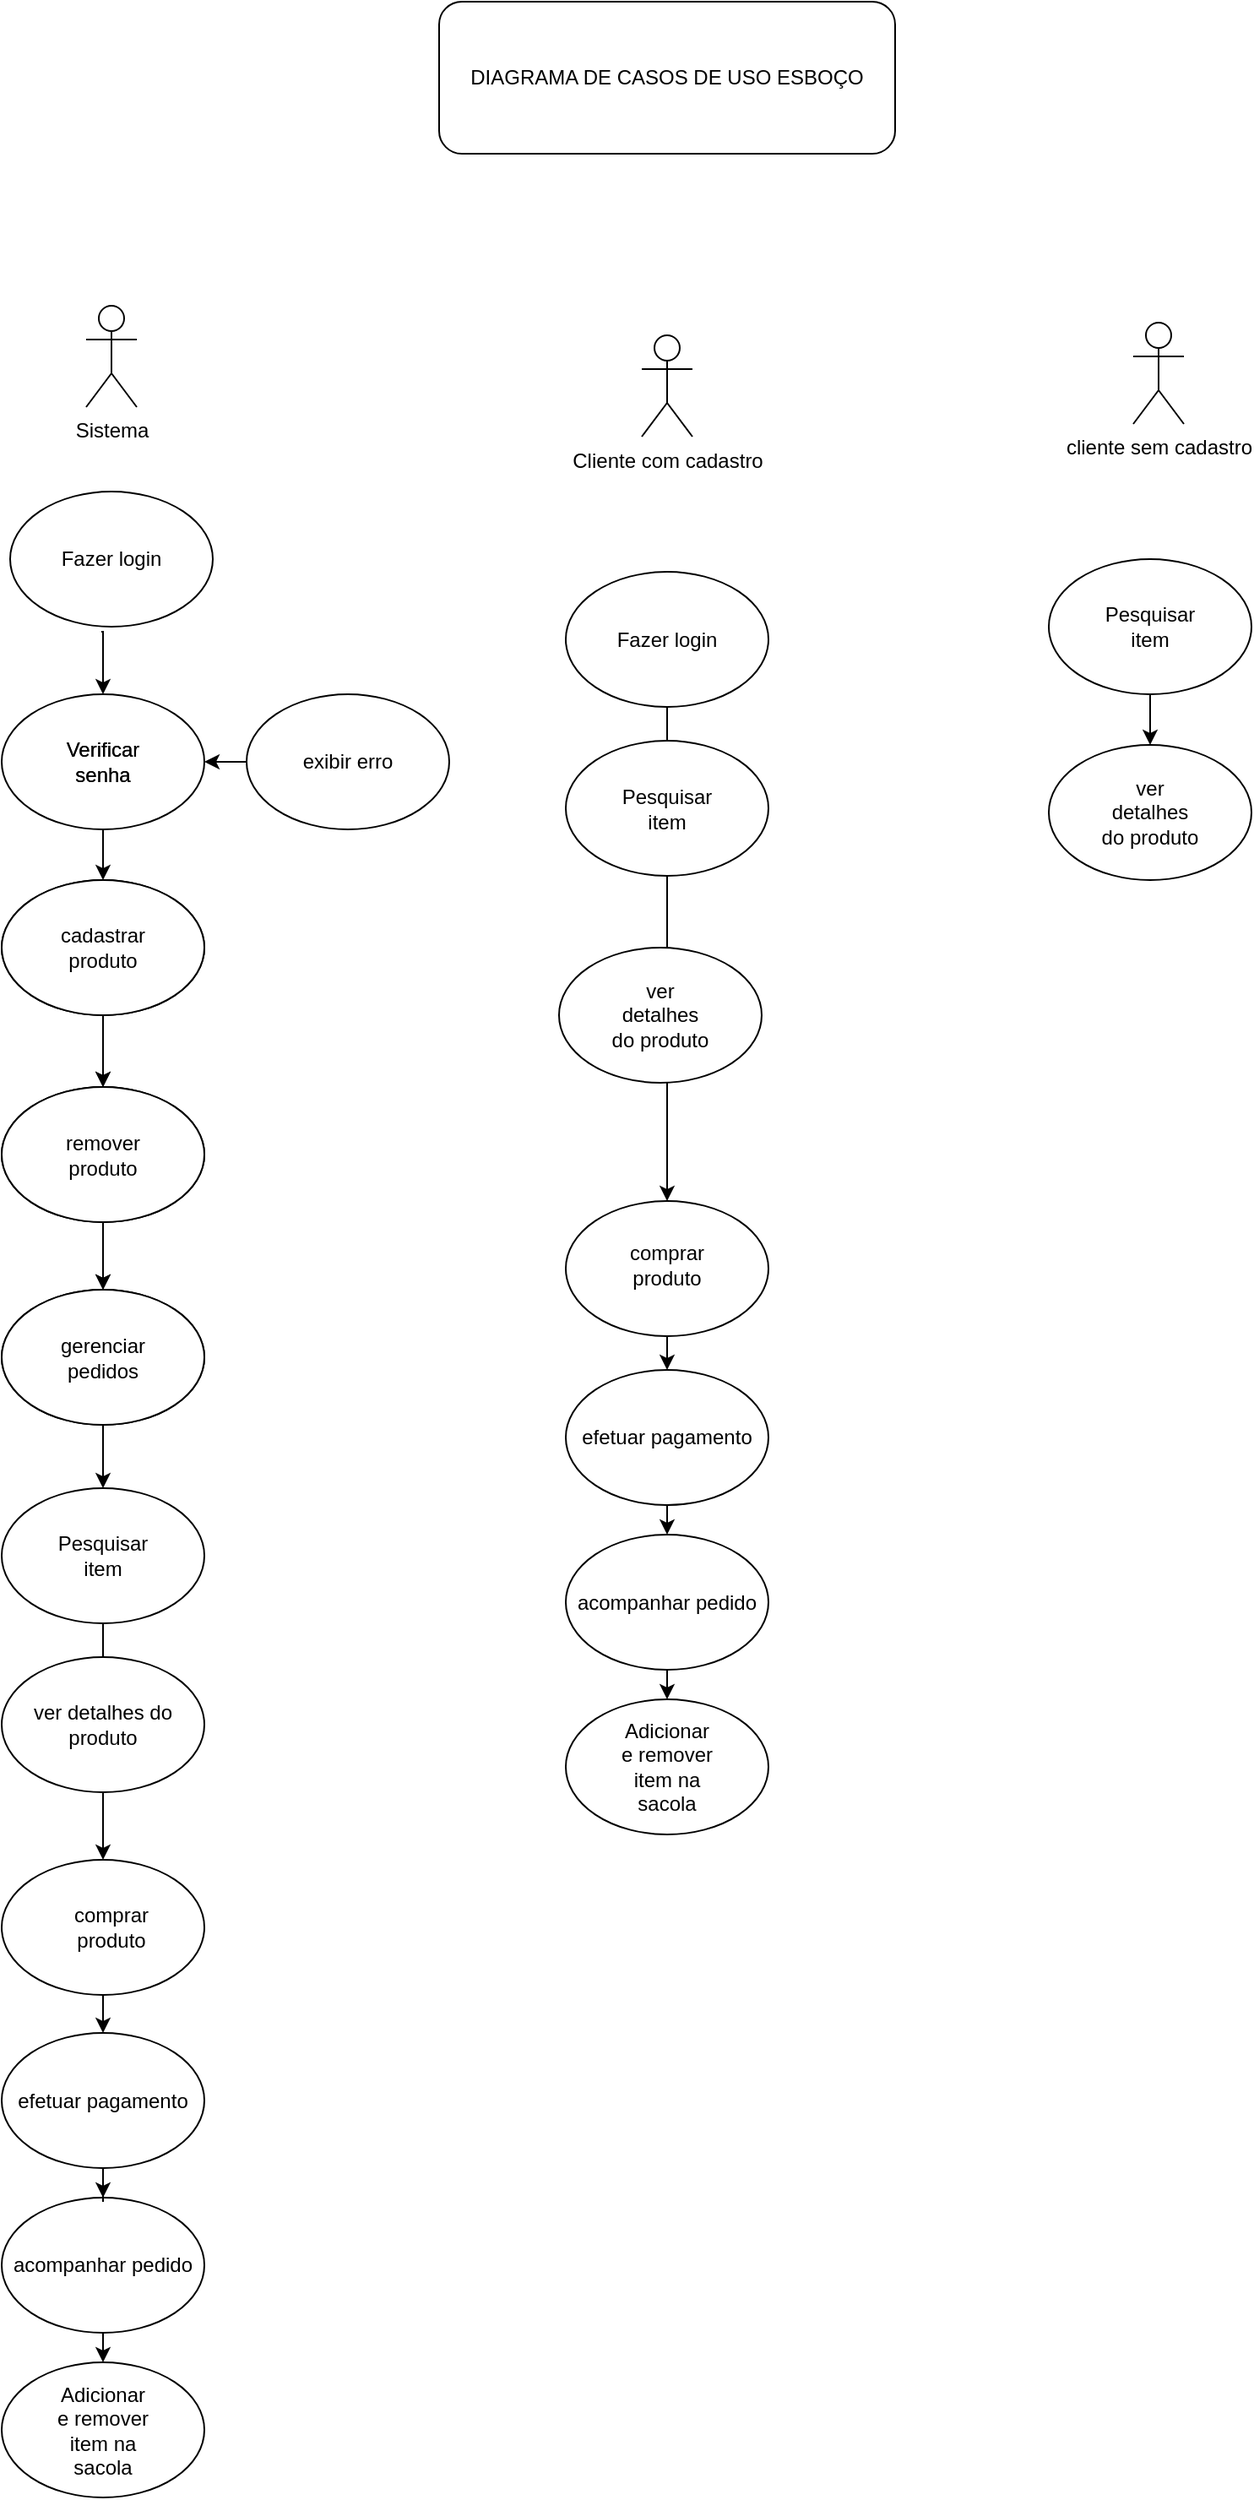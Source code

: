 <mxfile version="20.8.23" type="github">
  <diagram id="C5RBs43oDa-KdzZeNtuy" name="Page-1">
    <mxGraphModel dx="1120" dy="1653" grid="1" gridSize="10" guides="1" tooltips="1" connect="1" arrows="1" fold="1" page="1" pageScale="1" pageWidth="827" pageHeight="1169" math="0" shadow="0">
      <root>
        <mxCell id="WIyWlLk6GJQsqaUBKTNV-0" />
        <mxCell id="WIyWlLk6GJQsqaUBKTNV-1" parent="WIyWlLk6GJQsqaUBKTNV-0" />
        <mxCell id="Lj9C9rfpii2XJ6XcayEx-0" value="" style="ellipse;whiteSpace=wrap;html=1;" parent="WIyWlLk6GJQsqaUBKTNV-1" vertex="1">
          <mxGeometry x="354" y="7.5" width="120" height="80" as="geometry" />
        </mxCell>
        <mxCell id="Oyahzc3uQ8iqcGAoUXIq-35" value="" style="edgeStyle=orthogonalEdgeStyle;rounded=0;orthogonalLoop=1;jettySize=auto;html=1;exitX=0.5;exitY=1;exitDx=0;exitDy=0;" edge="1" parent="WIyWlLk6GJQsqaUBKTNV-1" source="Lj9C9rfpii2XJ6XcayEx-0" target="Lj9C9rfpii2XJ6XcayEx-7">
          <mxGeometry relative="1" as="geometry" />
        </mxCell>
        <mxCell id="Lj9C9rfpii2XJ6XcayEx-2" value="Fazer login" style="text;strokeColor=none;align=center;fillColor=none;html=1;verticalAlign=middle;whiteSpace=wrap;rounded=0;" parent="WIyWlLk6GJQsqaUBKTNV-1" vertex="1">
          <mxGeometry x="379" y="30" width="70" height="35" as="geometry" />
        </mxCell>
        <mxCell id="Lj9C9rfpii2XJ6XcayEx-3" value="" style="ellipse;whiteSpace=wrap;html=1;" parent="WIyWlLk6GJQsqaUBKTNV-1" vertex="1">
          <mxGeometry x="354" y="675" width="120" height="80" as="geometry" />
        </mxCell>
        <mxCell id="Lj9C9rfpii2XJ6XcayEx-4" value="Adicionar e remover item na sacola" style="text;strokeColor=none;align=center;fillColor=none;html=1;verticalAlign=middle;whiteSpace=wrap;rounded=0;" parent="WIyWlLk6GJQsqaUBKTNV-1" vertex="1">
          <mxGeometry x="384" y="700" width="60" height="30" as="geometry" />
        </mxCell>
        <mxCell id="Oyahzc3uQ8iqcGAoUXIq-36" style="edgeStyle=orthogonalEdgeStyle;rounded=0;orthogonalLoop=1;jettySize=auto;html=1;exitX=0.5;exitY=1;exitDx=0;exitDy=0;" edge="1" parent="WIyWlLk6GJQsqaUBKTNV-1" source="Lj9C9rfpii2XJ6XcayEx-6" target="Lj9C9rfpii2XJ6XcayEx-26">
          <mxGeometry relative="1" as="geometry" />
        </mxCell>
        <mxCell id="Lj9C9rfpii2XJ6XcayEx-6" value="" style="ellipse;whiteSpace=wrap;html=1;" parent="WIyWlLk6GJQsqaUBKTNV-1" vertex="1">
          <mxGeometry x="354" y="107.5" width="120" height="80" as="geometry" />
        </mxCell>
        <mxCell id="Lj9C9rfpii2XJ6XcayEx-7" value="Pesquisar item" style="text;strokeColor=none;align=center;fillColor=none;html=1;verticalAlign=middle;whiteSpace=wrap;rounded=0;" parent="WIyWlLk6GJQsqaUBKTNV-1" vertex="1">
          <mxGeometry x="384" y="132.5" width="60" height="30" as="geometry" />
        </mxCell>
        <mxCell id="Oyahzc3uQ8iqcGAoUXIq-48" style="edgeStyle=orthogonalEdgeStyle;rounded=0;orthogonalLoop=1;jettySize=auto;html=1;exitX=0.5;exitY=1;exitDx=0;exitDy=0;" edge="1" parent="WIyWlLk6GJQsqaUBKTNV-1" source="Lj9C9rfpii2XJ6XcayEx-8" target="Oyahzc3uQ8iqcGAoUXIq-18">
          <mxGeometry relative="1" as="geometry" />
        </mxCell>
        <mxCell id="Lj9C9rfpii2XJ6XcayEx-8" value="" style="ellipse;whiteSpace=wrap;html=1;" parent="WIyWlLk6GJQsqaUBKTNV-1" vertex="1">
          <mxGeometry x="20" y="80" width="120" height="80" as="geometry" />
        </mxCell>
        <mxCell id="Lj9C9rfpii2XJ6XcayEx-9" value="Verificar senha" style="text;strokeColor=none;align=center;fillColor=none;html=1;verticalAlign=middle;whiteSpace=wrap;rounded=0;" parent="WIyWlLk6GJQsqaUBKTNV-1" vertex="1">
          <mxGeometry x="50" y="105" width="60" height="30" as="geometry" />
        </mxCell>
        <mxCell id="Oyahzc3uQ8iqcGAoUXIq-47" style="edgeStyle=orthogonalEdgeStyle;rounded=0;orthogonalLoop=1;jettySize=auto;html=1;entryX=1;entryY=0.5;entryDx=0;entryDy=0;" edge="1" parent="WIyWlLk6GJQsqaUBKTNV-1" source="Lj9C9rfpii2XJ6XcayEx-12" target="Lj9C9rfpii2XJ6XcayEx-8">
          <mxGeometry relative="1" as="geometry" />
        </mxCell>
        <mxCell id="Lj9C9rfpii2XJ6XcayEx-12" value="exibir erro" style="ellipse;whiteSpace=wrap;html=1;" parent="WIyWlLk6GJQsqaUBKTNV-1" vertex="1">
          <mxGeometry x="165" y="80" width="120" height="80" as="geometry" />
        </mxCell>
        <mxCell id="Lj9C9rfpii2XJ6XcayEx-13" value="Sistema" style="shape=umlActor;verticalLabelPosition=bottom;verticalAlign=top;html=1;outlineConnect=0;" parent="WIyWlLk6GJQsqaUBKTNV-1" vertex="1">
          <mxGeometry x="70" y="-150" width="30" height="60" as="geometry" />
        </mxCell>
        <mxCell id="Lj9C9rfpii2XJ6XcayEx-14" value="Cliente com cadastro" style="shape=umlActor;verticalLabelPosition=bottom;verticalAlign=top;html=1;outlineConnect=0;" parent="WIyWlLk6GJQsqaUBKTNV-1" vertex="1">
          <mxGeometry x="399" y="-132.5" width="30" height="60" as="geometry" />
        </mxCell>
        <mxCell id="Lj9C9rfpii2XJ6XcayEx-60" style="edgeStyle=orthogonalEdgeStyle;rounded=0;orthogonalLoop=1;jettySize=auto;html=1;exitX=0.5;exitY=1;exitDx=0;exitDy=0;" parent="WIyWlLk6GJQsqaUBKTNV-1" source="Lj9C9rfpii2XJ6XcayEx-20" target="Lj9C9rfpii2XJ6XcayEx-22" edge="1">
          <mxGeometry relative="1" as="geometry" />
        </mxCell>
        <mxCell id="Lj9C9rfpii2XJ6XcayEx-20" value="" style="ellipse;whiteSpace=wrap;html=1;" parent="WIyWlLk6GJQsqaUBKTNV-1" vertex="1">
          <mxGeometry x="20" y="190" width="120" height="80" as="geometry" />
        </mxCell>
        <mxCell id="Lj9C9rfpii2XJ6XcayEx-21" value="cadastrar produto" style="text;strokeColor=none;align=center;fillColor=none;html=1;verticalAlign=middle;whiteSpace=wrap;rounded=0;" parent="WIyWlLk6GJQsqaUBKTNV-1" vertex="1">
          <mxGeometry x="50" y="217.5" width="60" height="25" as="geometry" />
        </mxCell>
        <mxCell id="Lj9C9rfpii2XJ6XcayEx-61" style="edgeStyle=orthogonalEdgeStyle;rounded=0;orthogonalLoop=1;jettySize=auto;html=1;exitX=0.5;exitY=1;exitDx=0;exitDy=0;" parent="WIyWlLk6GJQsqaUBKTNV-1" source="Lj9C9rfpii2XJ6XcayEx-22" target="Lj9C9rfpii2XJ6XcayEx-24" edge="1">
          <mxGeometry relative="1" as="geometry" />
        </mxCell>
        <mxCell id="Lj9C9rfpii2XJ6XcayEx-22" value="" style="ellipse;whiteSpace=wrap;html=1;" parent="WIyWlLk6GJQsqaUBKTNV-1" vertex="1">
          <mxGeometry x="20" y="312.5" width="120" height="80" as="geometry" />
        </mxCell>
        <mxCell id="Lj9C9rfpii2XJ6XcayEx-23" value="remover produto" style="text;strokeColor=none;align=center;fillColor=none;html=1;verticalAlign=middle;whiteSpace=wrap;rounded=0;" parent="WIyWlLk6GJQsqaUBKTNV-1" vertex="1">
          <mxGeometry x="50" y="337.5" width="60" height="30" as="geometry" />
        </mxCell>
        <mxCell id="Lj9C9rfpii2XJ6XcayEx-24" value="" style="ellipse;whiteSpace=wrap;html=1;" parent="WIyWlLk6GJQsqaUBKTNV-1" vertex="1">
          <mxGeometry x="20" y="432.5" width="120" height="80" as="geometry" />
        </mxCell>
        <mxCell id="Lj9C9rfpii2XJ6XcayEx-25" value="gerenciar pedidos" style="text;strokeColor=none;align=center;fillColor=none;html=1;verticalAlign=middle;whiteSpace=wrap;rounded=0;" parent="WIyWlLk6GJQsqaUBKTNV-1" vertex="1">
          <mxGeometry x="50" y="457.5" width="60" height="30" as="geometry" />
        </mxCell>
        <mxCell id="Oyahzc3uQ8iqcGAoUXIq-37" style="edgeStyle=orthogonalEdgeStyle;rounded=0;orthogonalLoop=1;jettySize=auto;html=1;exitX=0.5;exitY=1;exitDx=0;exitDy=0;entryX=0.5;entryY=0;entryDx=0;entryDy=0;" edge="1" parent="WIyWlLk6GJQsqaUBKTNV-1" source="Lj9C9rfpii2XJ6XcayEx-26" target="Lj9C9rfpii2XJ6XcayEx-31">
          <mxGeometry relative="1" as="geometry" />
        </mxCell>
        <mxCell id="Lj9C9rfpii2XJ6XcayEx-26" value="" style="ellipse;whiteSpace=wrap;html=1;" parent="WIyWlLk6GJQsqaUBKTNV-1" vertex="1">
          <mxGeometry x="354" y="380" width="120" height="80" as="geometry" />
        </mxCell>
        <mxCell id="Lj9C9rfpii2XJ6XcayEx-27" value="comprar produto" style="text;strokeColor=none;align=center;fillColor=none;html=1;verticalAlign=middle;whiteSpace=wrap;rounded=0;" parent="WIyWlLk6GJQsqaUBKTNV-1" vertex="1">
          <mxGeometry x="384" y="402.5" width="60" height="30" as="geometry" />
        </mxCell>
        <mxCell id="Oyahzc3uQ8iqcGAoUXIq-45" style="edgeStyle=orthogonalEdgeStyle;rounded=0;orthogonalLoop=1;jettySize=auto;html=1;exitX=0.5;exitY=1;exitDx=0;exitDy=0;entryX=0.5;entryY=0;entryDx=0;entryDy=0;" edge="1" parent="WIyWlLk6GJQsqaUBKTNV-1" source="Lj9C9rfpii2XJ6XcayEx-29" target="Lj9C9rfpii2XJ6XcayEx-3">
          <mxGeometry relative="1" as="geometry" />
        </mxCell>
        <mxCell id="Lj9C9rfpii2XJ6XcayEx-29" value="acompanhar pedido" style="ellipse;whiteSpace=wrap;html=1;" parent="WIyWlLk6GJQsqaUBKTNV-1" vertex="1">
          <mxGeometry x="354" y="577.5" width="120" height="80" as="geometry" />
        </mxCell>
        <mxCell id="Oyahzc3uQ8iqcGAoUXIq-38" style="edgeStyle=orthogonalEdgeStyle;rounded=0;orthogonalLoop=1;jettySize=auto;html=1;exitX=0.5;exitY=1;exitDx=0;exitDy=0;entryX=0.5;entryY=0;entryDx=0;entryDy=0;" edge="1" parent="WIyWlLk6GJQsqaUBKTNV-1" source="Lj9C9rfpii2XJ6XcayEx-31" target="Lj9C9rfpii2XJ6XcayEx-29">
          <mxGeometry relative="1" as="geometry" />
        </mxCell>
        <mxCell id="Lj9C9rfpii2XJ6XcayEx-31" value="efetuar pagamento" style="ellipse;whiteSpace=wrap;html=1;" parent="WIyWlLk6GJQsqaUBKTNV-1" vertex="1">
          <mxGeometry x="354" y="480" width="120" height="80" as="geometry" />
        </mxCell>
        <mxCell id="Ea6ffc3Ky_lU9VI0Lc0e-0" value="DIAGRAMA DE CASOS DE USO ESBOÇO" style="rounded=1;whiteSpace=wrap;html=1;" parent="WIyWlLk6GJQsqaUBKTNV-1" vertex="1">
          <mxGeometry x="279" y="-330" width="270" height="90" as="geometry" />
        </mxCell>
        <mxCell id="Oyahzc3uQ8iqcGAoUXIq-55" style="edgeStyle=orthogonalEdgeStyle;rounded=0;orthogonalLoop=1;jettySize=auto;html=1;exitX=0.5;exitY=1;exitDx=0;exitDy=0;" edge="1" parent="WIyWlLk6GJQsqaUBKTNV-1" source="Oyahzc3uQ8iqcGAoUXIq-8" target="Oyahzc3uQ8iqcGAoUXIq-49">
          <mxGeometry relative="1" as="geometry" />
        </mxCell>
        <mxCell id="Oyahzc3uQ8iqcGAoUXIq-8" value="" style="ellipse;whiteSpace=wrap;html=1;" vertex="1" parent="WIyWlLk6GJQsqaUBKTNV-1">
          <mxGeometry x="640" width="120" height="80" as="geometry" />
        </mxCell>
        <mxCell id="Oyahzc3uQ8iqcGAoUXIq-9" value="Pesquisar item" style="text;strokeColor=none;align=center;fillColor=none;html=1;verticalAlign=middle;whiteSpace=wrap;rounded=0;" vertex="1" parent="WIyWlLk6GJQsqaUBKTNV-1">
          <mxGeometry x="670" y="25" width="60" height="30" as="geometry" />
        </mxCell>
        <mxCell id="Oyahzc3uQ8iqcGAoUXIq-10" value="cliente sem cadastro" style="shape=umlActor;verticalLabelPosition=bottom;verticalAlign=top;html=1;outlineConnect=0;" vertex="1" parent="WIyWlLk6GJQsqaUBKTNV-1">
          <mxGeometry x="690" y="-140" width="30" height="60" as="geometry" />
        </mxCell>
        <mxCell id="Oyahzc3uQ8iqcGAoUXIq-16" value="Verificar senha" style="text;strokeColor=none;align=center;fillColor=none;html=1;verticalAlign=middle;whiteSpace=wrap;rounded=0;" vertex="1" parent="WIyWlLk6GJQsqaUBKTNV-1">
          <mxGeometry x="50" y="105" width="60" height="30" as="geometry" />
        </mxCell>
        <mxCell id="Oyahzc3uQ8iqcGAoUXIq-17" style="edgeStyle=orthogonalEdgeStyle;rounded=0;orthogonalLoop=1;jettySize=auto;html=1;exitX=0.5;exitY=1;exitDx=0;exitDy=0;" edge="1" source="Oyahzc3uQ8iqcGAoUXIq-18" target="Oyahzc3uQ8iqcGAoUXIq-21" parent="WIyWlLk6GJQsqaUBKTNV-1">
          <mxGeometry relative="1" as="geometry" />
        </mxCell>
        <mxCell id="Oyahzc3uQ8iqcGAoUXIq-18" value="" style="ellipse;whiteSpace=wrap;html=1;" vertex="1" parent="WIyWlLk6GJQsqaUBKTNV-1">
          <mxGeometry x="20" y="190" width="120" height="80" as="geometry" />
        </mxCell>
        <mxCell id="Oyahzc3uQ8iqcGAoUXIq-19" value="cadastrar produto" style="text;strokeColor=none;align=center;fillColor=none;html=1;verticalAlign=middle;whiteSpace=wrap;rounded=0;" vertex="1" parent="WIyWlLk6GJQsqaUBKTNV-1">
          <mxGeometry x="50" y="217.5" width="60" height="25" as="geometry" />
        </mxCell>
        <mxCell id="Oyahzc3uQ8iqcGAoUXIq-20" style="edgeStyle=orthogonalEdgeStyle;rounded=0;orthogonalLoop=1;jettySize=auto;html=1;exitX=0.5;exitY=1;exitDx=0;exitDy=0;" edge="1" source="Oyahzc3uQ8iqcGAoUXIq-21" target="Oyahzc3uQ8iqcGAoUXIq-23" parent="WIyWlLk6GJQsqaUBKTNV-1">
          <mxGeometry relative="1" as="geometry" />
        </mxCell>
        <mxCell id="Oyahzc3uQ8iqcGAoUXIq-21" value="" style="ellipse;whiteSpace=wrap;html=1;" vertex="1" parent="WIyWlLk6GJQsqaUBKTNV-1">
          <mxGeometry x="20" y="312.5" width="120" height="80" as="geometry" />
        </mxCell>
        <mxCell id="Oyahzc3uQ8iqcGAoUXIq-22" value="remover produto" style="text;strokeColor=none;align=center;fillColor=none;html=1;verticalAlign=middle;whiteSpace=wrap;rounded=0;" vertex="1" parent="WIyWlLk6GJQsqaUBKTNV-1">
          <mxGeometry x="50" y="337.5" width="60" height="30" as="geometry" />
        </mxCell>
        <mxCell id="Oyahzc3uQ8iqcGAoUXIq-40" style="edgeStyle=orthogonalEdgeStyle;rounded=0;orthogonalLoop=1;jettySize=auto;html=1;exitX=0.5;exitY=1;exitDx=0;exitDy=0;" edge="1" parent="WIyWlLk6GJQsqaUBKTNV-1" source="Oyahzc3uQ8iqcGAoUXIq-23" target="Oyahzc3uQ8iqcGAoUXIq-29">
          <mxGeometry relative="1" as="geometry" />
        </mxCell>
        <mxCell id="Oyahzc3uQ8iqcGAoUXIq-23" value="" style="ellipse;whiteSpace=wrap;html=1;" vertex="1" parent="WIyWlLk6GJQsqaUBKTNV-1">
          <mxGeometry x="20" y="432.5" width="120" height="80" as="geometry" />
        </mxCell>
        <mxCell id="Oyahzc3uQ8iqcGAoUXIq-24" value="gerenciar pedidos" style="text;strokeColor=none;align=center;fillColor=none;html=1;verticalAlign=middle;whiteSpace=wrap;rounded=0;" vertex="1" parent="WIyWlLk6GJQsqaUBKTNV-1">
          <mxGeometry x="50" y="457.5" width="60" height="30" as="geometry" />
        </mxCell>
        <mxCell id="Oyahzc3uQ8iqcGAoUXIq-25" value="" style="ellipse;whiteSpace=wrap;html=1;" vertex="1" parent="WIyWlLk6GJQsqaUBKTNV-1">
          <mxGeometry x="25" y="-40" width="120" height="80" as="geometry" />
        </mxCell>
        <mxCell id="Oyahzc3uQ8iqcGAoUXIq-46" style="edgeStyle=orthogonalEdgeStyle;rounded=0;orthogonalLoop=1;jettySize=auto;html=1;entryX=0.5;entryY=0;entryDx=0;entryDy=0;exitX=0.45;exitY=1.038;exitDx=0;exitDy=0;exitPerimeter=0;" edge="1" parent="WIyWlLk6GJQsqaUBKTNV-1" source="Oyahzc3uQ8iqcGAoUXIq-25" target="Lj9C9rfpii2XJ6XcayEx-8">
          <mxGeometry relative="1" as="geometry" />
        </mxCell>
        <mxCell id="Oyahzc3uQ8iqcGAoUXIq-26" value="Fazer login" style="text;strokeColor=none;align=center;fillColor=none;html=1;verticalAlign=middle;whiteSpace=wrap;rounded=0;" vertex="1" parent="WIyWlLk6GJQsqaUBKTNV-1">
          <mxGeometry x="50" y="-17.5" width="70" height="35" as="geometry" />
        </mxCell>
        <mxCell id="Oyahzc3uQ8iqcGAoUXIq-27" value="" style="ellipse;whiteSpace=wrap;html=1;" vertex="1" parent="WIyWlLk6GJQsqaUBKTNV-1">
          <mxGeometry x="20" y="1067.5" width="120" height="80" as="geometry" />
        </mxCell>
        <mxCell id="Oyahzc3uQ8iqcGAoUXIq-28" value="Adicionar e remover item na sacola" style="text;strokeColor=none;align=center;fillColor=none;html=1;verticalAlign=middle;whiteSpace=wrap;rounded=0;" vertex="1" parent="WIyWlLk6GJQsqaUBKTNV-1">
          <mxGeometry x="50" y="1092.5" width="60" height="30" as="geometry" />
        </mxCell>
        <mxCell id="Oyahzc3uQ8iqcGAoUXIq-41" style="edgeStyle=orthogonalEdgeStyle;rounded=0;orthogonalLoop=1;jettySize=auto;html=1;exitX=0.5;exitY=1;exitDx=0;exitDy=0;" edge="1" parent="WIyWlLk6GJQsqaUBKTNV-1" source="Oyahzc3uQ8iqcGAoUXIq-29" target="Oyahzc3uQ8iqcGAoUXIq-31">
          <mxGeometry relative="1" as="geometry" />
        </mxCell>
        <mxCell id="Oyahzc3uQ8iqcGAoUXIq-29" value="" style="ellipse;whiteSpace=wrap;html=1;" vertex="1" parent="WIyWlLk6GJQsqaUBKTNV-1">
          <mxGeometry x="20" y="550" width="120" height="80" as="geometry" />
        </mxCell>
        <mxCell id="Oyahzc3uQ8iqcGAoUXIq-30" value="Pesquisar item" style="text;strokeColor=none;align=center;fillColor=none;html=1;verticalAlign=middle;whiteSpace=wrap;rounded=0;" vertex="1" parent="WIyWlLk6GJQsqaUBKTNV-1">
          <mxGeometry x="50" y="575" width="60" height="30" as="geometry" />
        </mxCell>
        <mxCell id="Oyahzc3uQ8iqcGAoUXIq-42" style="edgeStyle=orthogonalEdgeStyle;rounded=0;orthogonalLoop=1;jettySize=auto;html=1;exitX=0.5;exitY=1;exitDx=0;exitDy=0;" edge="1" parent="WIyWlLk6GJQsqaUBKTNV-1" source="Oyahzc3uQ8iqcGAoUXIq-31" target="Oyahzc3uQ8iqcGAoUXIq-34">
          <mxGeometry relative="1" as="geometry" />
        </mxCell>
        <mxCell id="Oyahzc3uQ8iqcGAoUXIq-31" value="" style="ellipse;whiteSpace=wrap;html=1;" vertex="1" parent="WIyWlLk6GJQsqaUBKTNV-1">
          <mxGeometry x="20" y="770" width="120" height="80" as="geometry" />
        </mxCell>
        <mxCell id="Oyahzc3uQ8iqcGAoUXIq-32" value="comprar produto" style="text;strokeColor=none;align=center;fillColor=none;html=1;verticalAlign=middle;whiteSpace=wrap;rounded=0;" vertex="1" parent="WIyWlLk6GJQsqaUBKTNV-1">
          <mxGeometry x="55" y="795" width="60" height="30" as="geometry" />
        </mxCell>
        <mxCell id="Oyahzc3uQ8iqcGAoUXIq-44" style="edgeStyle=orthogonalEdgeStyle;rounded=0;orthogonalLoop=1;jettySize=auto;html=1;exitX=0.5;exitY=1;exitDx=0;exitDy=0;entryX=0.5;entryY=0;entryDx=0;entryDy=0;" edge="1" parent="WIyWlLk6GJQsqaUBKTNV-1" source="Oyahzc3uQ8iqcGAoUXIq-33" target="Oyahzc3uQ8iqcGAoUXIq-27">
          <mxGeometry relative="1" as="geometry" />
        </mxCell>
        <mxCell id="Oyahzc3uQ8iqcGAoUXIq-33" value="acompanhar pedido" style="ellipse;whiteSpace=wrap;html=1;" vertex="1" parent="WIyWlLk6GJQsqaUBKTNV-1">
          <mxGeometry x="20" y="970" width="120" height="80" as="geometry" />
        </mxCell>
        <mxCell id="Oyahzc3uQ8iqcGAoUXIq-43" style="edgeStyle=orthogonalEdgeStyle;rounded=0;orthogonalLoop=1;jettySize=auto;html=1;exitX=0.5;exitY=1;exitDx=0;exitDy=0;" edge="1" parent="WIyWlLk6GJQsqaUBKTNV-1" source="Oyahzc3uQ8iqcGAoUXIq-34" target="Oyahzc3uQ8iqcGAoUXIq-33">
          <mxGeometry relative="1" as="geometry" />
        </mxCell>
        <mxCell id="Oyahzc3uQ8iqcGAoUXIq-34" value="efetuar pagamento" style="ellipse;whiteSpace=wrap;html=1;" vertex="1" parent="WIyWlLk6GJQsqaUBKTNV-1">
          <mxGeometry x="20" y="872.5" width="120" height="80" as="geometry" />
        </mxCell>
        <mxCell id="Oyahzc3uQ8iqcGAoUXIq-49" value="" style="ellipse;whiteSpace=wrap;html=1;" vertex="1" parent="WIyWlLk6GJQsqaUBKTNV-1">
          <mxGeometry x="640" y="110" width="120" height="80" as="geometry" />
        </mxCell>
        <mxCell id="Oyahzc3uQ8iqcGAoUXIq-50" value="ver detalhes do produto" style="text;strokeColor=none;align=center;fillColor=none;html=1;verticalAlign=middle;whiteSpace=wrap;rounded=0;" vertex="1" parent="WIyWlLk6GJQsqaUBKTNV-1">
          <mxGeometry x="670" y="135" width="60" height="30" as="geometry" />
        </mxCell>
        <mxCell id="Oyahzc3uQ8iqcGAoUXIq-51" value="" style="ellipse;whiteSpace=wrap;html=1;" vertex="1" parent="WIyWlLk6GJQsqaUBKTNV-1">
          <mxGeometry x="350" y="230" width="120" height="80" as="geometry" />
        </mxCell>
        <mxCell id="Oyahzc3uQ8iqcGAoUXIq-52" value="ver detalhes do produto" style="text;strokeColor=none;align=center;fillColor=none;html=1;verticalAlign=middle;whiteSpace=wrap;rounded=0;" vertex="1" parent="WIyWlLk6GJQsqaUBKTNV-1">
          <mxGeometry x="380" y="255" width="60" height="30" as="geometry" />
        </mxCell>
        <mxCell id="Oyahzc3uQ8iqcGAoUXIq-53" value="ver detalhes do produto" style="text;strokeColor=none;align=center;fillColor=none;html=1;verticalAlign=middle;whiteSpace=wrap;rounded=0;" vertex="1" parent="WIyWlLk6GJQsqaUBKTNV-1">
          <mxGeometry x="50" y="675" width="60" height="30" as="geometry" />
        </mxCell>
        <mxCell id="Oyahzc3uQ8iqcGAoUXIq-54" value="ver detalhes do produto" style="ellipse;whiteSpace=wrap;html=1;" vertex="1" parent="WIyWlLk6GJQsqaUBKTNV-1">
          <mxGeometry x="20" y="650" width="120" height="80" as="geometry" />
        </mxCell>
      </root>
    </mxGraphModel>
  </diagram>
</mxfile>
